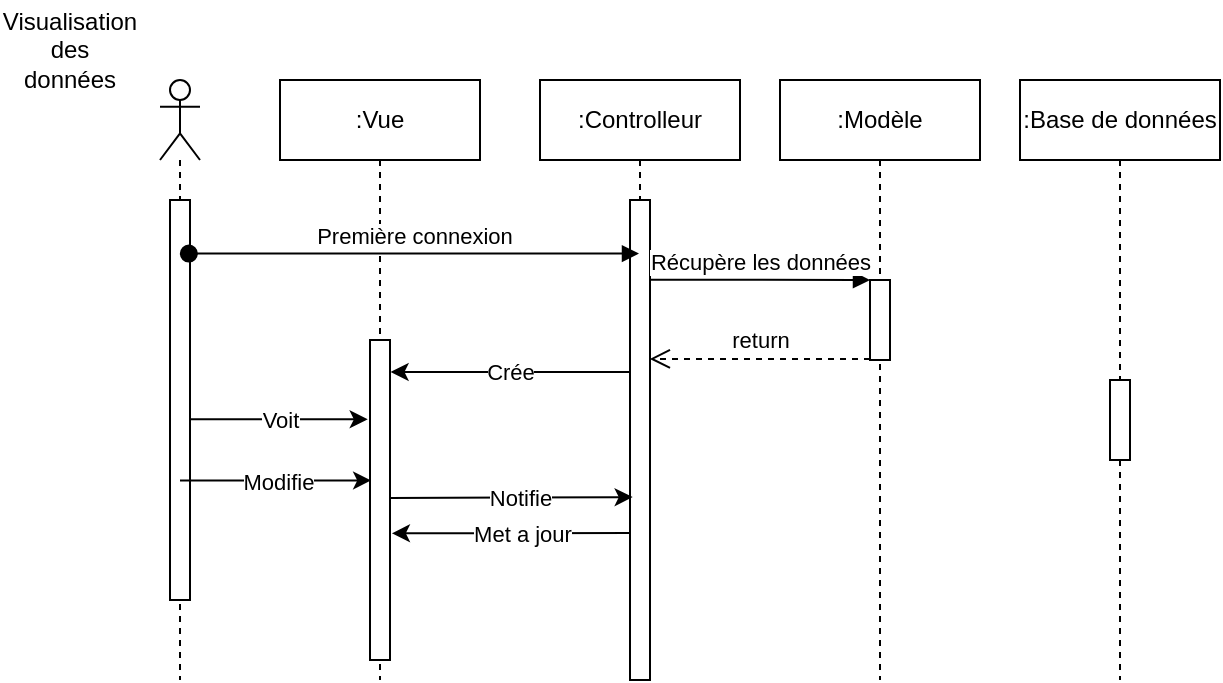 <mxfile version="13.9.9" type="device"><diagram id="kgpKYQtTHZ0yAKxKKP6v" name="Page-1"><mxGraphModel dx="1422" dy="822" grid="1" gridSize="10" guides="1" tooltips="1" connect="1" arrows="1" fold="1" page="1" pageScale="1" pageWidth="850" pageHeight="1100" math="0" shadow="0"><root><mxCell id="0"/><mxCell id="1" parent="0"/><mxCell id="NZMw_bAto6g5ntqvyUwC-2" value="" style="shape=umlLifeline;participant=umlActor;perimeter=lifelinePerimeter;whiteSpace=wrap;html=1;container=1;collapsible=0;recursiveResize=0;verticalAlign=top;spacingTop=36;outlineConnect=0;" parent="1" vertex="1"><mxGeometry x="210" y="40" width="20" height="300" as="geometry"/></mxCell><mxCell id="NZMw_bAto6g5ntqvyUwC-10" value="" style="html=1;points=[];perimeter=orthogonalPerimeter;" parent="NZMw_bAto6g5ntqvyUwC-2" vertex="1"><mxGeometry x="5" y="60" width="10" height="200" as="geometry"/></mxCell><mxCell id="NZMw_bAto6g5ntqvyUwC-4" value=":Controlleur" style="shape=umlLifeline;perimeter=lifelinePerimeter;whiteSpace=wrap;html=1;container=1;collapsible=0;recursiveResize=0;outlineConnect=0;" parent="1" vertex="1"><mxGeometry x="400" y="40" width="100" height="300" as="geometry"/></mxCell><mxCell id="NZMw_bAto6g5ntqvyUwC-8" value="" style="html=1;points=[];perimeter=orthogonalPerimeter;" parent="NZMw_bAto6g5ntqvyUwC-4" vertex="1"><mxGeometry x="45" y="60" width="10" height="240" as="geometry"/></mxCell><mxCell id="NZMw_bAto6g5ntqvyUwC-5" value=":Modèle" style="shape=umlLifeline;perimeter=lifelinePerimeter;whiteSpace=wrap;html=1;container=1;collapsible=0;recursiveResize=0;outlineConnect=0;" parent="1" vertex="1"><mxGeometry x="520" y="40" width="100" height="300" as="geometry"/></mxCell><mxCell id="NZMw_bAto6g5ntqvyUwC-12" value="" style="html=1;points=[];perimeter=orthogonalPerimeter;" parent="NZMw_bAto6g5ntqvyUwC-5" vertex="1"><mxGeometry x="45" y="100" width="10" height="40" as="geometry"/></mxCell><mxCell id="NZMw_bAto6g5ntqvyUwC-6" value=":Vue" style="shape=umlLifeline;perimeter=lifelinePerimeter;whiteSpace=wrap;html=1;container=1;collapsible=0;recursiveResize=0;outlineConnect=0;" parent="1" vertex="1"><mxGeometry x="270" y="40" width="100" height="300" as="geometry"/></mxCell><mxCell id="NZMw_bAto6g5ntqvyUwC-13" value="" style="html=1;points=[];perimeter=orthogonalPerimeter;" parent="NZMw_bAto6g5ntqvyUwC-6" vertex="1"><mxGeometry x="45" y="130" width="10" height="160" as="geometry"/></mxCell><mxCell id="NZMw_bAto6g5ntqvyUwC-11" value="Première connexion" style="html=1;verticalAlign=bottom;startArrow=oval;startFill=1;endArrow=block;startSize=8;exitX=0.943;exitY=0.134;exitDx=0;exitDy=0;exitPerimeter=0;" parent="1" source="NZMw_bAto6g5ntqvyUwC-10" target="NZMw_bAto6g5ntqvyUwC-4" edge="1"><mxGeometry width="60" relative="1" as="geometry"><mxPoint x="140" y="140" as="sourcePoint"/><mxPoint x="200" y="140" as="targetPoint"/></mxGeometry></mxCell><mxCell id="NZMw_bAto6g5ntqvyUwC-14" value="Récupère les données" style="html=1;verticalAlign=bottom;endArrow=block;exitX=0.99;exitY=0.166;exitDx=0;exitDy=0;exitPerimeter=0;" parent="1" source="NZMw_bAto6g5ntqvyUwC-8" target="NZMw_bAto6g5ntqvyUwC-12" edge="1"><mxGeometry width="80" relative="1" as="geometry"><mxPoint x="456" y="130" as="sourcePoint"/><mxPoint x="340" y="170" as="targetPoint"/></mxGeometry></mxCell><mxCell id="NZMw_bAto6g5ntqvyUwC-16" value="Visualisation des données" style="text;html=1;strokeColor=none;fillColor=none;align=center;verticalAlign=middle;whiteSpace=wrap;rounded=0;" parent="1" vertex="1"><mxGeometry x="130" width="70" height="50" as="geometry"/></mxCell><mxCell id="NZMw_bAto6g5ntqvyUwC-18" value="" style="endArrow=classic;html=1;entryX=1.029;entryY=0.1;entryDx=0;entryDy=0;entryPerimeter=0;" parent="1" source="NZMw_bAto6g5ntqvyUwC-8" target="NZMw_bAto6g5ntqvyUwC-13" edge="1"><mxGeometry relative="1" as="geometry"><mxPoint x="190" y="190" as="sourcePoint"/><mxPoint x="330" y="190" as="targetPoint"/></mxGeometry></mxCell><mxCell id="NZMw_bAto6g5ntqvyUwC-19" value="Crée" style="edgeLabel;resizable=0;html=1;align=center;verticalAlign=middle;" parent="NZMw_bAto6g5ntqvyUwC-18" connectable="0" vertex="1"><mxGeometry relative="1" as="geometry"/></mxCell><mxCell id="NZMw_bAto6g5ntqvyUwC-20" value="" style="endArrow=classic;html=1;entryX=-0.114;entryY=0.248;entryDx=0;entryDy=0;entryPerimeter=0;" parent="1" source="NZMw_bAto6g5ntqvyUwC-10" target="NZMw_bAto6g5ntqvyUwC-13" edge="1"><mxGeometry relative="1" as="geometry"><mxPoint x="200" y="250" as="sourcePoint"/><mxPoint x="100" y="250" as="targetPoint"/></mxGeometry></mxCell><mxCell id="NZMw_bAto6g5ntqvyUwC-22" value="Voit" style="edgeLabel;html=1;align=center;verticalAlign=middle;resizable=0;points=[];" parent="NZMw_bAto6g5ntqvyUwC-20" vertex="1" connectable="0"><mxGeometry x="0.222" relative="1" as="geometry"><mxPoint x="-9.29" y="0.24" as="offset"/></mxGeometry></mxCell><mxCell id="NZMw_bAto6g5ntqvyUwC-27" value="" style="endArrow=classic;html=1;entryX=0.057;entryY=0.439;entryDx=0;entryDy=0;entryPerimeter=0;" parent="1" source="NZMw_bAto6g5ntqvyUwC-2" target="NZMw_bAto6g5ntqvyUwC-13" edge="1"><mxGeometry relative="1" as="geometry"><mxPoint x="235" y="219.68" as="sourcePoint"/><mxPoint x="323.86" y="219.68" as="targetPoint"/></mxGeometry></mxCell><mxCell id="NZMw_bAto6g5ntqvyUwC-28" value="Modifie" style="edgeLabel;html=1;align=center;verticalAlign=middle;resizable=0;points=[];" parent="NZMw_bAto6g5ntqvyUwC-27" vertex="1" connectable="0"><mxGeometry x="0.222" relative="1" as="geometry"><mxPoint x="-9.29" y="0.24" as="offset"/></mxGeometry></mxCell><mxCell id="NZMw_bAto6g5ntqvyUwC-30" value="" style="endArrow=classic;html=1;entryX=0.133;entryY=0.619;entryDx=0;entryDy=0;entryPerimeter=0;exitX=0.99;exitY=0.494;exitDx=0;exitDy=0;exitPerimeter=0;" parent="1" source="NZMw_bAto6g5ntqvyUwC-13" target="NZMw_bAto6g5ntqvyUwC-8" edge="1"><mxGeometry relative="1" as="geometry"><mxPoint x="337.0" y="250.4" as="sourcePoint"/><mxPoint x="425.0" y="250.24" as="targetPoint"/></mxGeometry></mxCell><mxCell id="NZMw_bAto6g5ntqvyUwC-31" value="Notifie" style="edgeLabel;html=1;align=center;verticalAlign=middle;resizable=0;points=[];" parent="NZMw_bAto6g5ntqvyUwC-30" vertex="1" connectable="0"><mxGeometry x="0.222" relative="1" as="geometry"><mxPoint x="-9.29" y="0.24" as="offset"/></mxGeometry></mxCell><mxCell id="NZMw_bAto6g5ntqvyUwC-32" value="" style="endArrow=classic;html=1;entryX=0.895;entryY=0.604;entryDx=0;entryDy=0;entryPerimeter=0;exitX=-0.2;exitY=0.694;exitDx=0;exitDy=0;exitPerimeter=0;" parent="1" edge="1"><mxGeometry relative="1" as="geometry"><mxPoint x="445.0" y="266.56" as="sourcePoint"/><mxPoint x="325.95" y="266.64" as="targetPoint"/></mxGeometry></mxCell><mxCell id="NZMw_bAto6g5ntqvyUwC-33" value="Met a jour" style="edgeLabel;html=1;align=center;verticalAlign=middle;resizable=0;points=[];" parent="NZMw_bAto6g5ntqvyUwC-32" vertex="1" connectable="0"><mxGeometry x="0.222" relative="1" as="geometry"><mxPoint x="17.86" y="0.24" as="offset"/></mxGeometry></mxCell><mxCell id="NZMw_bAto6g5ntqvyUwC-34" value=":Base de données" style="shape=umlLifeline;perimeter=lifelinePerimeter;whiteSpace=wrap;html=1;container=1;collapsible=0;recursiveResize=0;outlineConnect=0;" parent="1" vertex="1"><mxGeometry x="640" y="40" width="100" height="300" as="geometry"/></mxCell><mxCell id="NZMw_bAto6g5ntqvyUwC-35" value="" style="html=1;points=[];perimeter=orthogonalPerimeter;" parent="NZMw_bAto6g5ntqvyUwC-34" vertex="1"><mxGeometry x="45" y="150" width="10" height="40" as="geometry"/></mxCell><mxCell id="NZMw_bAto6g5ntqvyUwC-38" value="return" style="html=1;verticalAlign=bottom;endArrow=open;dashed=1;endSize=8;entryX=0.99;entryY=0.331;entryDx=0;entryDy=0;entryPerimeter=0;" parent="1" source="NZMw_bAto6g5ntqvyUwC-12" target="NZMw_bAto6g5ntqvyUwC-8" edge="1"><mxGeometry relative="1" as="geometry"><mxPoint x="560" y="210" as="sourcePoint"/><mxPoint x="480" y="210" as="targetPoint"/></mxGeometry></mxCell></root></mxGraphModel></diagram></mxfile>